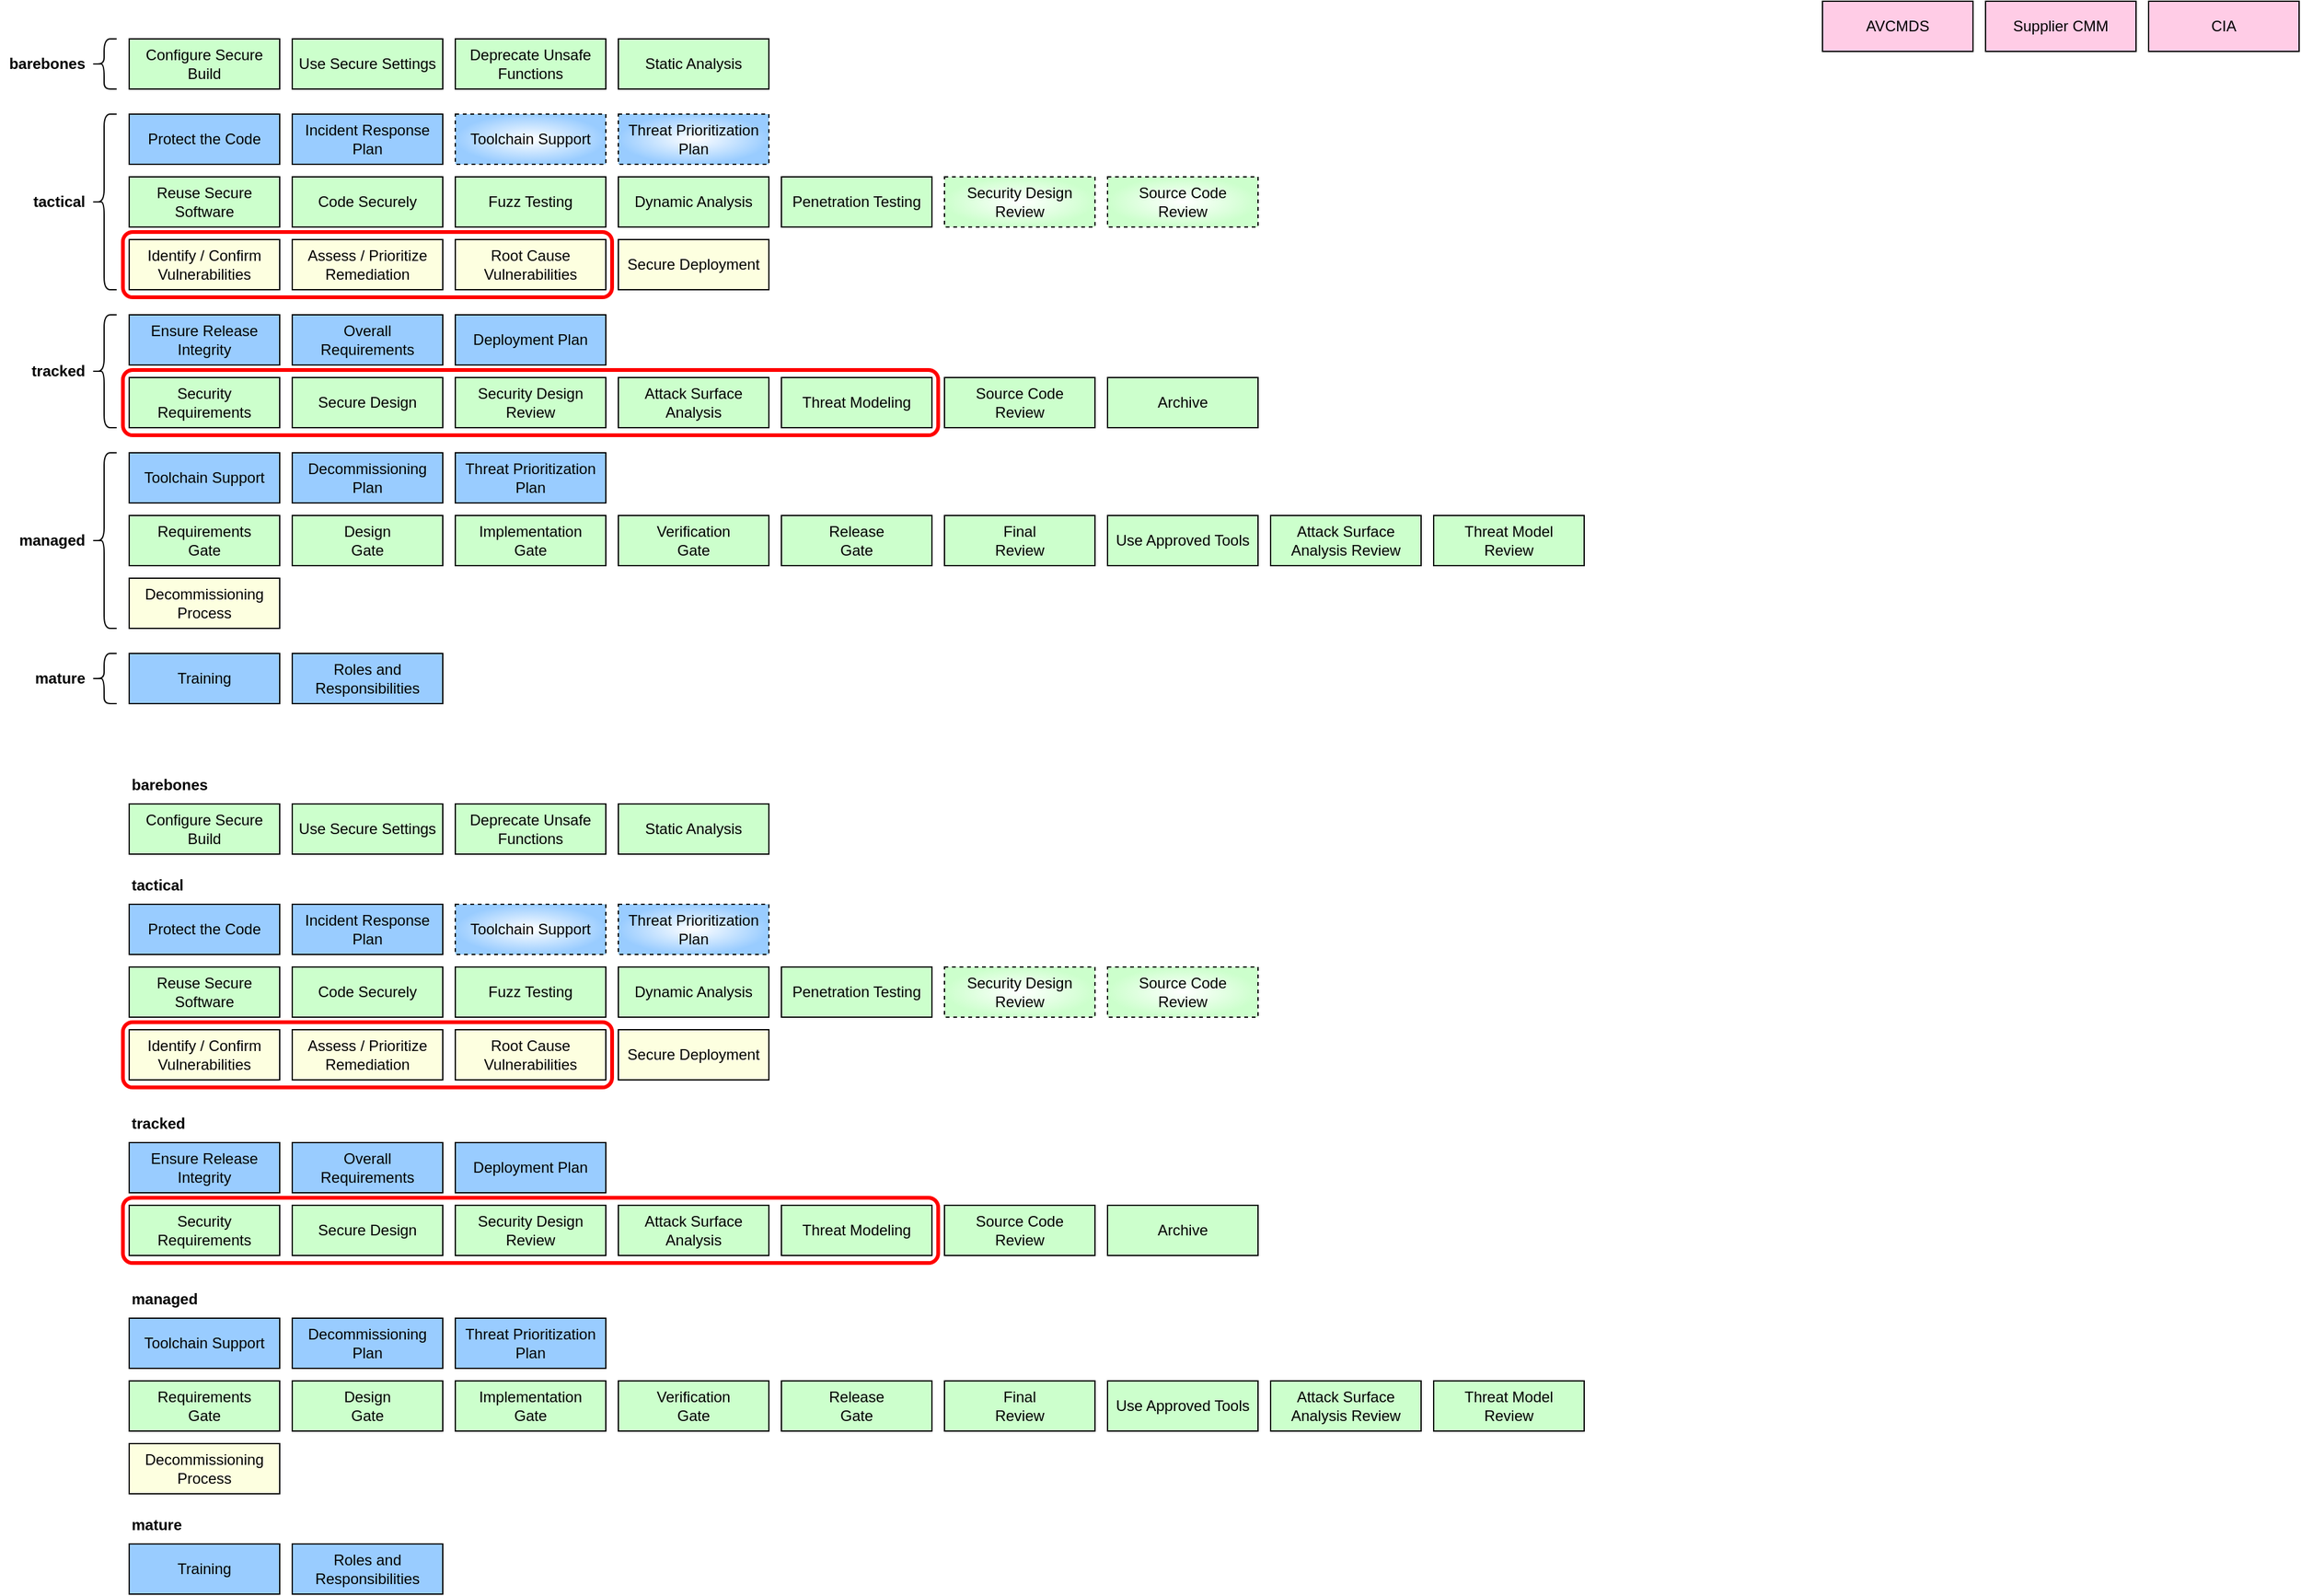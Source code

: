 <mxfile version="21.6.8" type="device" pages="2">
  <diagram id="htTk4eG_E8sKRTyZ_3JZ" name="buckets">
    <mxGraphModel dx="2738" dy="1419" grid="1" gridSize="10" guides="1" tooltips="1" connect="1" arrows="1" fold="1" page="0" pageScale="1" pageWidth="850" pageHeight="1100" math="0" shadow="0">
      <root>
        <mxCell id="0" />
        <mxCell id="1" style="locked=1;" parent="0" />
        <mxCell id="mw_Jj1TRxBOdgNDR-pG_-3" value="Roles and Responsibilities" style="rounded=0;whiteSpace=wrap;html=1;fillColor=#99CCFF;" parent="1" vertex="1">
          <mxGeometry x="100" y="840" width="120" height="40" as="geometry" />
        </mxCell>
        <mxCell id="mw_Jj1TRxBOdgNDR-pG_-4" value="&lt;b&gt;barebones&lt;/b&gt;" style="text;html=1;strokeColor=none;fillColor=none;align=right;verticalAlign=middle;whiteSpace=wrap;rounded=0;" parent="1" vertex="1">
          <mxGeometry x="-133" y="355" width="70" height="30" as="geometry" />
        </mxCell>
        <mxCell id="mw_Jj1TRxBOdgNDR-pG_-5" value="Training" style="rounded=0;whiteSpace=wrap;html=1;fillColor=#99CCFF;" parent="1" vertex="1">
          <mxGeometry x="-30" y="840" width="120" height="40" as="geometry" />
        </mxCell>
        <mxCell id="mw_Jj1TRxBOdgNDR-pG_-6" value="Toolchain Support" style="rounded=0;whiteSpace=wrap;html=1;fillColor=#99CCFF;" parent="1" vertex="1">
          <mxGeometry x="-30" y="680" width="120" height="40" as="geometry" />
        </mxCell>
        <mxCell id="mw_Jj1TRxBOdgNDR-pG_-7" value="Overall&lt;br&gt;Requirements" style="rounded=0;whiteSpace=wrap;html=1;fillColor=#99CCFF;" parent="1" vertex="1">
          <mxGeometry x="100" y="570" width="120" height="40" as="geometry" />
        </mxCell>
        <mxCell id="mw_Jj1TRxBOdgNDR-pG_-8" value="Protect the Code" style="rounded=0;whiteSpace=wrap;html=1;fillColor=#99CCFF;" parent="1" vertex="1">
          <mxGeometry x="-30" y="410" width="120" height="40" as="geometry" />
        </mxCell>
        <mxCell id="mw_Jj1TRxBOdgNDR-pG_-9" value="Ensure Release Integrity" style="rounded=0;whiteSpace=wrap;html=1;fillColor=#99CCFF;" parent="1" vertex="1">
          <mxGeometry x="-30" y="570" width="120" height="40" as="geometry" />
        </mxCell>
        <mxCell id="mw_Jj1TRxBOdgNDR-pG_-10" value="Incident Response Plan" style="rounded=0;whiteSpace=wrap;html=1;fillColor=#99CCFF;" parent="1" vertex="1">
          <mxGeometry x="100" y="410" width="120" height="40" as="geometry" />
        </mxCell>
        <mxCell id="mw_Jj1TRxBOdgNDR-pG_-11" value="Decommissioning Plan" style="rounded=0;whiteSpace=wrap;html=1;fillColor=#99CCFF;" parent="1" vertex="1">
          <mxGeometry x="100" y="680" width="120" height="40" as="geometry" />
        </mxCell>
        <mxCell id="mw_Jj1TRxBOdgNDR-pG_-12" value="Threat Prioritization Plan" style="rounded=0;whiteSpace=wrap;html=1;fillColor=#99CCFF;" parent="1" vertex="1">
          <mxGeometry x="230" y="680" width="120" height="40" as="geometry" />
        </mxCell>
        <mxCell id="mw_Jj1TRxBOdgNDR-pG_-13" value="Deployment Plan" style="rounded=0;whiteSpace=wrap;html=1;fillColor=#99CCFF;" parent="1" vertex="1">
          <mxGeometry x="230" y="570" width="120" height="40" as="geometry" />
        </mxCell>
        <mxCell id="mw_Jj1TRxBOdgNDR-pG_-14" value="Security&lt;br&gt;Requirements" style="rounded=0;whiteSpace=wrap;html=1;fillColor=#CCFFCC;" parent="1" vertex="1">
          <mxGeometry x="-30" y="620" width="120" height="40" as="geometry" />
        </mxCell>
        <mxCell id="mw_Jj1TRxBOdgNDR-pG_-15" value="Secure Design" style="rounded=0;whiteSpace=wrap;html=1;fillColor=#CCFFCC;" parent="1" vertex="1">
          <mxGeometry x="100" y="620" width="120" height="40" as="geometry" />
        </mxCell>
        <mxCell id="mw_Jj1TRxBOdgNDR-pG_-16" value="Security Design Review" style="rounded=0;whiteSpace=wrap;html=1;fillColor=#CCFFCC;" parent="1" vertex="1">
          <mxGeometry x="230" y="620" width="120" height="40" as="geometry" />
        </mxCell>
        <mxCell id="mw_Jj1TRxBOdgNDR-pG_-17" value="Attack Surface Analysis" style="rounded=0;whiteSpace=wrap;html=1;fillColor=#CCFFCC;" parent="1" vertex="1">
          <mxGeometry x="360" y="620" width="120" height="40" as="geometry" />
        </mxCell>
        <mxCell id="mw_Jj1TRxBOdgNDR-pG_-18" value="Threat Modeling" style="rounded=0;whiteSpace=wrap;html=1;fillColor=#CCFFCC;" parent="1" vertex="1">
          <mxGeometry x="490" y="620" width="120" height="40" as="geometry" />
        </mxCell>
        <mxCell id="mw_Jj1TRxBOdgNDR-pG_-19" value="Requirements&lt;br&gt;Gate" style="rounded=0;whiteSpace=wrap;html=1;fillColor=#CCFFCC;" parent="1" vertex="1">
          <mxGeometry x="-30" y="730" width="120" height="40" as="geometry" />
        </mxCell>
        <mxCell id="mw_Jj1TRxBOdgNDR-pG_-20" value="Design&lt;br&gt;Gate" style="rounded=0;whiteSpace=wrap;html=1;fillColor=#CCFFCC;" parent="1" vertex="1">
          <mxGeometry x="100" y="730" width="120" height="40" as="geometry" />
        </mxCell>
        <mxCell id="mw_Jj1TRxBOdgNDR-pG_-21" value="Implementation&lt;br&gt;Gate" style="rounded=0;whiteSpace=wrap;html=1;fillColor=#CCFFCC;" parent="1" vertex="1">
          <mxGeometry x="230" y="730" width="120" height="40" as="geometry" />
        </mxCell>
        <mxCell id="mw_Jj1TRxBOdgNDR-pG_-22" value="Verification&lt;br&gt;Gate" style="rounded=0;whiteSpace=wrap;html=1;fillColor=#CCFFCC;" parent="1" vertex="1">
          <mxGeometry x="360" y="730" width="120" height="40" as="geometry" />
        </mxCell>
        <mxCell id="mw_Jj1TRxBOdgNDR-pG_-23" value="Release&lt;br&gt;Gate" style="rounded=0;whiteSpace=wrap;html=1;fillColor=#CCFFCC;" parent="1" vertex="1">
          <mxGeometry x="490" y="730" width="120" height="40" as="geometry" />
        </mxCell>
        <mxCell id="mw_Jj1TRxBOdgNDR-pG_-24" value="Use Approved Tools" style="rounded=0;whiteSpace=wrap;html=1;fillColor=#CCFFCC;" parent="1" vertex="1">
          <mxGeometry x="750" y="730" width="120" height="40" as="geometry" />
        </mxCell>
        <mxCell id="mw_Jj1TRxBOdgNDR-pG_-25" value="Configure Secure Build" style="rounded=0;whiteSpace=wrap;html=1;fillColor=#CCFFCC;" parent="1" vertex="1">
          <mxGeometry x="-30" y="350" width="120" height="40" as="geometry" />
        </mxCell>
        <mxCell id="mw_Jj1TRxBOdgNDR-pG_-26" value="Use Secure Settings" style="rounded=0;whiteSpace=wrap;html=1;fillColor=#CCFFCC;" parent="1" vertex="1">
          <mxGeometry x="100" y="350" width="120" height="40" as="geometry" />
        </mxCell>
        <mxCell id="mw_Jj1TRxBOdgNDR-pG_-27" value="Code Securely" style="rounded=0;whiteSpace=wrap;html=1;fillColor=#CCFFCC;" parent="1" vertex="1">
          <mxGeometry x="100" y="460" width="120" height="40" as="geometry" />
        </mxCell>
        <mxCell id="mw_Jj1TRxBOdgNDR-pG_-28" value="Deprecate Unsafe Functions" style="rounded=0;whiteSpace=wrap;html=1;fillColor=#CCFFCC;" parent="1" vertex="1">
          <mxGeometry x="230" y="350" width="120" height="40" as="geometry" />
        </mxCell>
        <mxCell id="mw_Jj1TRxBOdgNDR-pG_-29" value="Static Analysis" style="rounded=0;whiteSpace=wrap;html=1;fillColor=#CCFFCC;" parent="1" vertex="1">
          <mxGeometry x="360" y="350" width="120" height="40" as="geometry" />
        </mxCell>
        <mxCell id="mw_Jj1TRxBOdgNDR-pG_-30" value="Dynamic Analysis" style="rounded=0;whiteSpace=wrap;html=1;fillColor=#CCFFCC;" parent="1" vertex="1">
          <mxGeometry x="360" y="460" width="120" height="40" as="geometry" />
        </mxCell>
        <mxCell id="mw_Jj1TRxBOdgNDR-pG_-31" value="Fuzz Testing" style="rounded=0;whiteSpace=wrap;html=1;fillColor=#CCFFCC;" parent="1" vertex="1">
          <mxGeometry x="230" y="460" width="120" height="40" as="geometry" />
        </mxCell>
        <mxCell id="mw_Jj1TRxBOdgNDR-pG_-32" value="Source Code&lt;br&gt;Review" style="rounded=0;whiteSpace=wrap;html=1;fillColor=#CCFFCC;" parent="1" vertex="1">
          <mxGeometry x="620" y="620" width="120" height="40" as="geometry" />
        </mxCell>
        <mxCell id="mw_Jj1TRxBOdgNDR-pG_-33" value="Penetration Testing" style="rounded=0;whiteSpace=wrap;html=1;fillColor=#CCFFCC;" parent="1" vertex="1">
          <mxGeometry x="490" y="460" width="120" height="40" as="geometry" />
        </mxCell>
        <mxCell id="mw_Jj1TRxBOdgNDR-pG_-34" value="Attack Surface Analysis Review" style="rounded=0;whiteSpace=wrap;html=1;fillColor=#CCFFCC;" parent="1" vertex="1">
          <mxGeometry x="880" y="730" width="120" height="40" as="geometry" />
        </mxCell>
        <mxCell id="mw_Jj1TRxBOdgNDR-pG_-35" value="Threat Model&lt;br&gt;Review" style="rounded=0;whiteSpace=wrap;html=1;fillColor=#CCFFCC;" parent="1" vertex="1">
          <mxGeometry x="1010" y="730" width="120" height="40" as="geometry" />
        </mxCell>
        <mxCell id="mw_Jj1TRxBOdgNDR-pG_-36" value="Final&lt;br&gt;Review" style="rounded=0;whiteSpace=wrap;html=1;fillColor=#CCFFCC;" parent="1" vertex="1">
          <mxGeometry x="620" y="730" width="120" height="40" as="geometry" />
        </mxCell>
        <mxCell id="mw_Jj1TRxBOdgNDR-pG_-37" value="Archive" style="rounded=0;whiteSpace=wrap;html=1;fillColor=#CCFFCC;" parent="1" vertex="1">
          <mxGeometry x="750" y="620" width="120" height="40" as="geometry" />
        </mxCell>
        <mxCell id="mw_Jj1TRxBOdgNDR-pG_-38" value="Identify / Confirm Vulnerabilities" style="rounded=0;whiteSpace=wrap;html=1;fillColor=#FDFFE0;" parent="1" vertex="1">
          <mxGeometry x="-30" y="510" width="120" height="40" as="geometry" />
        </mxCell>
        <mxCell id="mw_Jj1TRxBOdgNDR-pG_-39" value="Assess / Prioritize Remediation" style="rounded=0;whiteSpace=wrap;html=1;fillColor=#FDFFE0;" parent="1" vertex="1">
          <mxGeometry x="100" y="510" width="120" height="40" as="geometry" />
        </mxCell>
        <mxCell id="mw_Jj1TRxBOdgNDR-pG_-40" value="Root Cause Vulnerabilities" style="rounded=0;whiteSpace=wrap;html=1;fillColor=#FDFFE0;" parent="1" vertex="1">
          <mxGeometry x="230" y="510" width="120" height="40" as="geometry" />
        </mxCell>
        <mxCell id="mw_Jj1TRxBOdgNDR-pG_-41" value="Decommissioning Process" style="rounded=0;whiteSpace=wrap;html=1;fillColor=#FDFFE0;" parent="1" vertex="1">
          <mxGeometry x="-30" y="780" width="120" height="40" as="geometry" />
        </mxCell>
        <mxCell id="mw_Jj1TRxBOdgNDR-pG_-43" value="&lt;b&gt;tactical&lt;/b&gt;" style="text;html=1;strokeColor=none;fillColor=none;align=right;verticalAlign=middle;whiteSpace=wrap;rounded=0;" parent="1" vertex="1">
          <mxGeometry x="-133" y="465" width="70" height="30" as="geometry" />
        </mxCell>
        <mxCell id="mw_Jj1TRxBOdgNDR-pG_-44" value="&lt;b&gt;tracked&lt;/b&gt;" style="text;html=1;strokeColor=none;fillColor=none;align=right;verticalAlign=middle;whiteSpace=wrap;rounded=0;" parent="1" vertex="1">
          <mxGeometry x="-133" y="600" width="70" height="30" as="geometry" />
        </mxCell>
        <mxCell id="mw_Jj1TRxBOdgNDR-pG_-45" value="&lt;b&gt;managed&lt;/b&gt;" style="text;html=1;strokeColor=none;fillColor=none;align=right;verticalAlign=middle;whiteSpace=wrap;rounded=0;" parent="1" vertex="1">
          <mxGeometry x="-133" y="735" width="70" height="30" as="geometry" />
        </mxCell>
        <mxCell id="mw_Jj1TRxBOdgNDR-pG_-46" value="&lt;b&gt;mature&lt;/b&gt;" style="text;html=1;strokeColor=none;fillColor=none;align=right;verticalAlign=middle;whiteSpace=wrap;rounded=0;" parent="1" vertex="1">
          <mxGeometry x="-133" y="845" width="70" height="30" as="geometry" />
        </mxCell>
        <mxCell id="mw_Jj1TRxBOdgNDR-pG_-47" value="Reuse Secure Software" style="rounded=0;whiteSpace=wrap;html=1;fillColor=#CCFFCC;" parent="1" vertex="1">
          <mxGeometry x="-30" y="460" width="120" height="40" as="geometry" />
        </mxCell>
        <mxCell id="mw_Jj1TRxBOdgNDR-pG_-48" value="Secure Deployment" style="rounded=0;whiteSpace=wrap;html=1;fillColor=#FDFFE0;" parent="1" vertex="1">
          <mxGeometry x="360" y="510" width="120" height="40" as="geometry" />
        </mxCell>
        <mxCell id="mw_Jj1TRxBOdgNDR-pG_-49" value="AVCMDS" style="rounded=0;whiteSpace=wrap;html=1;fillColor=#FFCCE6;" parent="1" vertex="1">
          <mxGeometry x="1320" y="320" width="120" height="40" as="geometry" />
        </mxCell>
        <mxCell id="mw_Jj1TRxBOdgNDR-pG_-50" value="CIA" style="rounded=0;whiteSpace=wrap;html=1;fillColor=#FFCCE6;" parent="1" vertex="1">
          <mxGeometry x="1580" y="320" width="120" height="40" as="geometry" />
        </mxCell>
        <mxCell id="mw_Jj1TRxBOdgNDR-pG_-51" value="Supplier CMM" style="rounded=0;whiteSpace=wrap;html=1;fillColor=#FFCCE6;" parent="1" vertex="1">
          <mxGeometry x="1450" y="320" width="120" height="40" as="geometry" />
        </mxCell>
        <mxCell id="mw_Jj1TRxBOdgNDR-pG_-52" value="" style="shape=curlyBracket;whiteSpace=wrap;html=1;rounded=1;fillColor=#FFCCE6;" parent="1" vertex="1">
          <mxGeometry x="-60" y="410" width="20" height="140" as="geometry" />
        </mxCell>
        <mxCell id="mw_Jj1TRxBOdgNDR-pG_-53" value="" style="shape=curlyBracket;whiteSpace=wrap;html=1;rounded=1;fillColor=#FFCCE6;" parent="1" vertex="1">
          <mxGeometry x="-60" y="570" width="20" height="90" as="geometry" />
        </mxCell>
        <mxCell id="mw_Jj1TRxBOdgNDR-pG_-54" value="" style="shape=curlyBracket;whiteSpace=wrap;html=1;rounded=1;fillColor=#FFCCE6;" parent="1" vertex="1">
          <mxGeometry x="-60" y="680" width="20" height="140" as="geometry" />
        </mxCell>
        <mxCell id="mw_Jj1TRxBOdgNDR-pG_-55" value="" style="shape=curlyBracket;whiteSpace=wrap;html=1;rounded=1;fillColor=#FFCCE6;" parent="1" vertex="1">
          <mxGeometry x="-60" y="840" width="20" height="40" as="geometry" />
        </mxCell>
        <mxCell id="mw_Jj1TRxBOdgNDR-pG_-56" value="" style="shape=curlyBracket;whiteSpace=wrap;html=1;rounded=1;fillColor=#FFCCE6;" parent="1" vertex="1">
          <mxGeometry x="-60" y="350" width="20" height="40" as="geometry" />
        </mxCell>
        <mxCell id="mw_Jj1TRxBOdgNDR-pG_-57" value="Security Design Review" style="rounded=0;whiteSpace=wrap;html=1;fillColor=#FFFFFF;labelBorderColor=none;dashed=1;gradientColor=#CCFFCC;gradientDirection=radial;" parent="1" vertex="1">
          <mxGeometry x="620" y="460" width="120" height="40" as="geometry" />
        </mxCell>
        <mxCell id="mw_Jj1TRxBOdgNDR-pG_-58" value="Source Code&lt;br&gt;Review" style="rounded=0;whiteSpace=wrap;html=1;fillColor=#FFFFFF;labelBorderColor=none;dashed=1;gradientColor=#CCFFCC;gradientDirection=radial;" parent="1" vertex="1">
          <mxGeometry x="750" y="460" width="120" height="40" as="geometry" />
        </mxCell>
        <mxCell id="mw_Jj1TRxBOdgNDR-pG_-59" value="Threat Prioritization Plan" style="rounded=0;whiteSpace=wrap;html=1;fillColor=#FFFFFF;dashed=1;gradientColor=#99CCFF;gradientDirection=radial;" parent="1" vertex="1">
          <mxGeometry x="360" y="410" width="120" height="40" as="geometry" />
        </mxCell>
        <mxCell id="mw_Jj1TRxBOdgNDR-pG_-60" value="Toolchain Support" style="rounded=0;whiteSpace=wrap;html=1;fillColor=#FFFFFF;dashed=1;gradientColor=#99CCFF;gradientDirection=radial;" parent="1" vertex="1">
          <mxGeometry x="230" y="410" width="120" height="40" as="geometry" />
        </mxCell>
        <mxCell id="mw_Jj1TRxBOdgNDR-pG_-64" value="Roles and Responsibilities" style="rounded=0;whiteSpace=wrap;html=1;fillColor=#99CCFF;" parent="1" vertex="1">
          <mxGeometry x="100" y="1550" width="120" height="40" as="geometry" />
        </mxCell>
        <mxCell id="mw_Jj1TRxBOdgNDR-pG_-65" value="&lt;b&gt;barebones&lt;/b&gt;" style="text;html=1;strokeColor=none;fillColor=none;align=left;verticalAlign=middle;whiteSpace=wrap;rounded=0;" parent="1" vertex="1">
          <mxGeometry x="-30" y="930" width="70" height="30" as="geometry" />
        </mxCell>
        <mxCell id="mw_Jj1TRxBOdgNDR-pG_-66" value="Training" style="rounded=0;whiteSpace=wrap;html=1;fillColor=#99CCFF;" parent="1" vertex="1">
          <mxGeometry x="-30" y="1550" width="120" height="40" as="geometry" />
        </mxCell>
        <mxCell id="mw_Jj1TRxBOdgNDR-pG_-67" value="Toolchain Support" style="rounded=0;whiteSpace=wrap;html=1;fillColor=#99CCFF;" parent="1" vertex="1">
          <mxGeometry x="-30" y="1370" width="120" height="40" as="geometry" />
        </mxCell>
        <mxCell id="mw_Jj1TRxBOdgNDR-pG_-68" value="Overall&lt;br&gt;Requirements" style="rounded=0;whiteSpace=wrap;html=1;fillColor=#99CCFF;" parent="1" vertex="1">
          <mxGeometry x="100" y="1230" width="120" height="40" as="geometry" />
        </mxCell>
        <mxCell id="mw_Jj1TRxBOdgNDR-pG_-69" value="Protect the Code" style="rounded=0;whiteSpace=wrap;html=1;fillColor=#99CCFF;" parent="1" vertex="1">
          <mxGeometry x="-30" y="1040" width="120" height="40" as="geometry" />
        </mxCell>
        <mxCell id="mw_Jj1TRxBOdgNDR-pG_-70" value="Ensure Release Integrity" style="rounded=0;whiteSpace=wrap;html=1;fillColor=#99CCFF;" parent="1" vertex="1">
          <mxGeometry x="-30" y="1230" width="120" height="40" as="geometry" />
        </mxCell>
        <mxCell id="mw_Jj1TRxBOdgNDR-pG_-71" value="Incident Response Plan" style="rounded=0;whiteSpace=wrap;html=1;fillColor=#99CCFF;" parent="1" vertex="1">
          <mxGeometry x="100" y="1040" width="120" height="40" as="geometry" />
        </mxCell>
        <mxCell id="mw_Jj1TRxBOdgNDR-pG_-72" value="Decommissioning Plan" style="rounded=0;whiteSpace=wrap;html=1;fillColor=#99CCFF;" parent="1" vertex="1">
          <mxGeometry x="100" y="1370" width="120" height="40" as="geometry" />
        </mxCell>
        <mxCell id="mw_Jj1TRxBOdgNDR-pG_-73" value="Threat Prioritization Plan" style="rounded=0;whiteSpace=wrap;html=1;fillColor=#99CCFF;" parent="1" vertex="1">
          <mxGeometry x="230" y="1370" width="120" height="40" as="geometry" />
        </mxCell>
        <mxCell id="mw_Jj1TRxBOdgNDR-pG_-74" value="Deployment Plan" style="rounded=0;whiteSpace=wrap;html=1;fillColor=#99CCFF;" parent="1" vertex="1">
          <mxGeometry x="230" y="1230" width="120" height="40" as="geometry" />
        </mxCell>
        <mxCell id="mw_Jj1TRxBOdgNDR-pG_-75" value="Security&lt;br&gt;Requirements" style="rounded=0;whiteSpace=wrap;html=1;fillColor=#CCFFCC;" parent="1" vertex="1">
          <mxGeometry x="-30" y="1280" width="120" height="40" as="geometry" />
        </mxCell>
        <mxCell id="mw_Jj1TRxBOdgNDR-pG_-76" value="Secure Design" style="rounded=0;whiteSpace=wrap;html=1;fillColor=#CCFFCC;" parent="1" vertex="1">
          <mxGeometry x="100" y="1280" width="120" height="40" as="geometry" />
        </mxCell>
        <mxCell id="mw_Jj1TRxBOdgNDR-pG_-77" value="Security Design Review" style="rounded=0;whiteSpace=wrap;html=1;fillColor=#CCFFCC;" parent="1" vertex="1">
          <mxGeometry x="230" y="1280" width="120" height="40" as="geometry" />
        </mxCell>
        <mxCell id="mw_Jj1TRxBOdgNDR-pG_-78" value="Attack Surface Analysis" style="rounded=0;whiteSpace=wrap;html=1;fillColor=#CCFFCC;" parent="1" vertex="1">
          <mxGeometry x="360" y="1280" width="120" height="40" as="geometry" />
        </mxCell>
        <mxCell id="mw_Jj1TRxBOdgNDR-pG_-79" value="Threat Modeling" style="rounded=0;whiteSpace=wrap;html=1;fillColor=#CCFFCC;" parent="1" vertex="1">
          <mxGeometry x="490" y="1280" width="120" height="40" as="geometry" />
        </mxCell>
        <mxCell id="mw_Jj1TRxBOdgNDR-pG_-80" value="Requirements&lt;br&gt;Gate" style="rounded=0;whiteSpace=wrap;html=1;fillColor=#CCFFCC;" parent="1" vertex="1">
          <mxGeometry x="-30" y="1420" width="120" height="40" as="geometry" />
        </mxCell>
        <mxCell id="mw_Jj1TRxBOdgNDR-pG_-81" value="Design&lt;br&gt;Gate" style="rounded=0;whiteSpace=wrap;html=1;fillColor=#CCFFCC;" parent="1" vertex="1">
          <mxGeometry x="100" y="1420" width="120" height="40" as="geometry" />
        </mxCell>
        <mxCell id="mw_Jj1TRxBOdgNDR-pG_-82" value="Implementation&lt;br&gt;Gate" style="rounded=0;whiteSpace=wrap;html=1;fillColor=#CCFFCC;" parent="1" vertex="1">
          <mxGeometry x="230" y="1420" width="120" height="40" as="geometry" />
        </mxCell>
        <mxCell id="mw_Jj1TRxBOdgNDR-pG_-83" value="Verification&lt;br&gt;Gate" style="rounded=0;whiteSpace=wrap;html=1;fillColor=#CCFFCC;" parent="1" vertex="1">
          <mxGeometry x="360" y="1420" width="120" height="40" as="geometry" />
        </mxCell>
        <mxCell id="mw_Jj1TRxBOdgNDR-pG_-84" value="Release&lt;br&gt;Gate" style="rounded=0;whiteSpace=wrap;html=1;fillColor=#CCFFCC;" parent="1" vertex="1">
          <mxGeometry x="490" y="1420" width="120" height="40" as="geometry" />
        </mxCell>
        <mxCell id="mw_Jj1TRxBOdgNDR-pG_-85" value="Use Approved Tools" style="rounded=0;whiteSpace=wrap;html=1;fillColor=#CCFFCC;" parent="1" vertex="1">
          <mxGeometry x="750" y="1420" width="120" height="40" as="geometry" />
        </mxCell>
        <mxCell id="mw_Jj1TRxBOdgNDR-pG_-86" value="Configure Secure Build" style="rounded=0;whiteSpace=wrap;html=1;fillColor=#CCFFCC;" parent="1" vertex="1">
          <mxGeometry x="-30" y="960" width="120" height="40" as="geometry" />
        </mxCell>
        <mxCell id="mw_Jj1TRxBOdgNDR-pG_-87" value="Use Secure Settings" style="rounded=0;whiteSpace=wrap;html=1;fillColor=#CCFFCC;" parent="1" vertex="1">
          <mxGeometry x="100" y="960" width="120" height="40" as="geometry" />
        </mxCell>
        <mxCell id="mw_Jj1TRxBOdgNDR-pG_-88" value="Code Securely" style="rounded=0;whiteSpace=wrap;html=1;fillColor=#CCFFCC;" parent="1" vertex="1">
          <mxGeometry x="100" y="1090" width="120" height="40" as="geometry" />
        </mxCell>
        <mxCell id="mw_Jj1TRxBOdgNDR-pG_-89" value="Deprecate Unsafe Functions" style="rounded=0;whiteSpace=wrap;html=1;fillColor=#CCFFCC;" parent="1" vertex="1">
          <mxGeometry x="230" y="960" width="120" height="40" as="geometry" />
        </mxCell>
        <mxCell id="mw_Jj1TRxBOdgNDR-pG_-90" value="Static Analysis" style="rounded=0;whiteSpace=wrap;html=1;fillColor=#CCFFCC;" parent="1" vertex="1">
          <mxGeometry x="360" y="960" width="120" height="40" as="geometry" />
        </mxCell>
        <mxCell id="mw_Jj1TRxBOdgNDR-pG_-91" value="Dynamic Analysis" style="rounded=0;whiteSpace=wrap;html=1;fillColor=#CCFFCC;" parent="1" vertex="1">
          <mxGeometry x="360" y="1090" width="120" height="40" as="geometry" />
        </mxCell>
        <mxCell id="mw_Jj1TRxBOdgNDR-pG_-92" value="Fuzz Testing" style="rounded=0;whiteSpace=wrap;html=1;fillColor=#CCFFCC;" parent="1" vertex="1">
          <mxGeometry x="230" y="1090" width="120" height="40" as="geometry" />
        </mxCell>
        <mxCell id="mw_Jj1TRxBOdgNDR-pG_-93" value="Source Code&lt;br&gt;Review" style="rounded=0;whiteSpace=wrap;html=1;fillColor=#CCFFCC;" parent="1" vertex="1">
          <mxGeometry x="620" y="1280" width="120" height="40" as="geometry" />
        </mxCell>
        <mxCell id="mw_Jj1TRxBOdgNDR-pG_-94" value="Penetration Testing" style="rounded=0;whiteSpace=wrap;html=1;fillColor=#CCFFCC;" parent="1" vertex="1">
          <mxGeometry x="490" y="1090" width="120" height="40" as="geometry" />
        </mxCell>
        <mxCell id="mw_Jj1TRxBOdgNDR-pG_-95" value="Attack Surface Analysis Review" style="rounded=0;whiteSpace=wrap;html=1;fillColor=#CCFFCC;" parent="1" vertex="1">
          <mxGeometry x="880" y="1420" width="120" height="40" as="geometry" />
        </mxCell>
        <mxCell id="mw_Jj1TRxBOdgNDR-pG_-96" value="Threat Model&lt;br&gt;Review" style="rounded=0;whiteSpace=wrap;html=1;fillColor=#CCFFCC;" parent="1" vertex="1">
          <mxGeometry x="1010" y="1420" width="120" height="40" as="geometry" />
        </mxCell>
        <mxCell id="mw_Jj1TRxBOdgNDR-pG_-97" value="Final&lt;br&gt;Review" style="rounded=0;whiteSpace=wrap;html=1;fillColor=#CCFFCC;" parent="1" vertex="1">
          <mxGeometry x="620" y="1420" width="120" height="40" as="geometry" />
        </mxCell>
        <mxCell id="mw_Jj1TRxBOdgNDR-pG_-98" value="Archive" style="rounded=0;whiteSpace=wrap;html=1;fillColor=#CCFFCC;" parent="1" vertex="1">
          <mxGeometry x="750" y="1280" width="120" height="40" as="geometry" />
        </mxCell>
        <mxCell id="mw_Jj1TRxBOdgNDR-pG_-99" value="Identify / Confirm Vulnerabilities" style="rounded=0;whiteSpace=wrap;html=1;fillColor=#FDFFE0;" parent="1" vertex="1">
          <mxGeometry x="-30" y="1140" width="120" height="40" as="geometry" />
        </mxCell>
        <mxCell id="mw_Jj1TRxBOdgNDR-pG_-100" value="Assess / Prioritize Remediation" style="rounded=0;whiteSpace=wrap;html=1;fillColor=#FDFFE0;" parent="1" vertex="1">
          <mxGeometry x="100" y="1140" width="120" height="40" as="geometry" />
        </mxCell>
        <mxCell id="mw_Jj1TRxBOdgNDR-pG_-101" value="Root Cause Vulnerabilities" style="rounded=0;whiteSpace=wrap;html=1;fillColor=#FDFFE0;" parent="1" vertex="1">
          <mxGeometry x="230" y="1140" width="120" height="40" as="geometry" />
        </mxCell>
        <mxCell id="mw_Jj1TRxBOdgNDR-pG_-102" value="Decommissioning Process" style="rounded=0;whiteSpace=wrap;html=1;fillColor=#FDFFE0;" parent="1" vertex="1">
          <mxGeometry x="-30" y="1470" width="120" height="40" as="geometry" />
        </mxCell>
        <mxCell id="mw_Jj1TRxBOdgNDR-pG_-103" value="&lt;b&gt;tactical&lt;/b&gt;" style="text;html=1;strokeColor=none;fillColor=none;align=left;verticalAlign=middle;whiteSpace=wrap;rounded=0;" parent="1" vertex="1">
          <mxGeometry x="-30" y="1010" width="70" height="30" as="geometry" />
        </mxCell>
        <mxCell id="mw_Jj1TRxBOdgNDR-pG_-104" value="&lt;b&gt;tracked&lt;/b&gt;" style="text;html=1;strokeColor=none;fillColor=none;align=left;verticalAlign=middle;whiteSpace=wrap;rounded=0;" parent="1" vertex="1">
          <mxGeometry x="-30" y="1200" width="70" height="30" as="geometry" />
        </mxCell>
        <mxCell id="mw_Jj1TRxBOdgNDR-pG_-105" value="&lt;b&gt;managed&lt;/b&gt;" style="text;html=1;strokeColor=none;fillColor=none;align=left;verticalAlign=middle;whiteSpace=wrap;rounded=0;" parent="1" vertex="1">
          <mxGeometry x="-30" y="1340" width="70" height="30" as="geometry" />
        </mxCell>
        <mxCell id="mw_Jj1TRxBOdgNDR-pG_-106" value="&lt;b&gt;mature&lt;/b&gt;" style="text;html=1;strokeColor=none;fillColor=none;align=left;verticalAlign=middle;whiteSpace=wrap;rounded=0;" parent="1" vertex="1">
          <mxGeometry x="-30" y="1520" width="70" height="30" as="geometry" />
        </mxCell>
        <mxCell id="mw_Jj1TRxBOdgNDR-pG_-107" value="Reuse Secure Software" style="rounded=0;whiteSpace=wrap;html=1;fillColor=#CCFFCC;" parent="1" vertex="1">
          <mxGeometry x="-30" y="1090" width="120" height="40" as="geometry" />
        </mxCell>
        <mxCell id="mw_Jj1TRxBOdgNDR-pG_-108" value="Secure Deployment" style="rounded=0;whiteSpace=wrap;html=1;fillColor=#FDFFE0;" parent="1" vertex="1">
          <mxGeometry x="360" y="1140" width="120" height="40" as="geometry" />
        </mxCell>
        <mxCell id="mw_Jj1TRxBOdgNDR-pG_-114" value="Security Design Review" style="rounded=0;whiteSpace=wrap;html=1;fillColor=#FFFFFF;labelBorderColor=none;dashed=1;gradientColor=#CCFFCC;gradientDirection=radial;" parent="1" vertex="1">
          <mxGeometry x="620" y="1090" width="120" height="40" as="geometry" />
        </mxCell>
        <mxCell id="mw_Jj1TRxBOdgNDR-pG_-115" value="Source Code&lt;br&gt;Review" style="rounded=0;whiteSpace=wrap;html=1;fillColor=#FFFFFF;labelBorderColor=none;dashed=1;gradientColor=#CCFFCC;gradientDirection=radial;" parent="1" vertex="1">
          <mxGeometry x="750" y="1090" width="120" height="40" as="geometry" />
        </mxCell>
        <mxCell id="mw_Jj1TRxBOdgNDR-pG_-116" value="Threat Prioritization Plan" style="rounded=0;whiteSpace=wrap;html=1;fillColor=#FFFFFF;dashed=1;gradientColor=#99CCFF;gradientDirection=radial;" parent="1" vertex="1">
          <mxGeometry x="360" y="1040" width="120" height="40" as="geometry" />
        </mxCell>
        <mxCell id="mw_Jj1TRxBOdgNDR-pG_-117" value="Toolchain Support" style="rounded=0;whiteSpace=wrap;html=1;fillColor=#FFFFFF;dashed=1;gradientColor=#99CCFF;gradientDirection=radial;" parent="1" vertex="1">
          <mxGeometry x="230" y="1040" width="120" height="40" as="geometry" />
        </mxCell>
        <mxCell id="omMHDoHDRywpzFsrSh7K-1" value="safety highlight" style="locked=1;" parent="0" />
        <mxCell id="omMHDoHDRywpzFsrSh7K-2" value="" style="rounded=1;whiteSpace=wrap;html=1;labelBorderColor=none;fillColor=none;gradientColor=#99CCFF;gradientDirection=radial;strokeColor=#FF0000;strokeWidth=3;" parent="omMHDoHDRywpzFsrSh7K-1" vertex="1">
          <mxGeometry x="-35" y="613.96" width="650" height="52.08" as="geometry" />
        </mxCell>
        <mxCell id="omMHDoHDRywpzFsrSh7K-3" value="" style="rounded=1;whiteSpace=wrap;html=1;labelBorderColor=none;fillColor=none;gradientColor=#99CCFF;gradientDirection=radial;strokeColor=#FF0000;strokeWidth=3;" parent="omMHDoHDRywpzFsrSh7K-1" vertex="1">
          <mxGeometry x="-35" y="503.96" width="390" height="52.08" as="geometry" />
        </mxCell>
        <mxCell id="omMHDoHDRywpzFsrSh7K-4" value="" style="rounded=1;whiteSpace=wrap;html=1;labelBorderColor=none;fillColor=none;gradientColor=#99CCFF;gradientDirection=radial;strokeColor=#FF0000;strokeWidth=3;" parent="omMHDoHDRywpzFsrSh7K-1" vertex="1">
          <mxGeometry x="-35" y="1273.96" width="650" height="52.08" as="geometry" />
        </mxCell>
        <mxCell id="omMHDoHDRywpzFsrSh7K-5" value="" style="rounded=1;whiteSpace=wrap;html=1;labelBorderColor=none;fillColor=none;gradientColor=#99CCFF;gradientDirection=radial;strokeColor=#FF0000;strokeWidth=3;" parent="omMHDoHDRywpzFsrSh7K-1" vertex="1">
          <mxGeometry x="-35" y="1133.96" width="390" height="52.08" as="geometry" />
        </mxCell>
      </root>
    </mxGraphModel>
  </diagram>
  <diagram name="spectrum" id="aH3N7Sp5j6T8lEaMiXVL">
    <mxGraphModel dx="2738" dy="1419" grid="1" gridSize="5" guides="1" tooltips="1" connect="1" arrows="1" fold="1" page="0" pageScale="1" pageWidth="850" pageHeight="1100" math="0" shadow="0">
      <root>
        <mxCell id="98uQ99whcBbVKg6mqtDZ-0" />
        <mxCell id="spN0C8nqVuxaEwO2YDk5-0" value="mature" style="locked=1;" parent="98uQ99whcBbVKg6mqtDZ-0" />
        <mxCell id="98uQ99whcBbVKg6mqtDZ-2" value="" style="verticalLabelPosition=bottom;verticalAlign=top;html=1;shape=mxgraph.basic.cone;fontSize=18;fontColor=#0000CC;rotation=-90;" parent="spN0C8nqVuxaEwO2YDk5-0" vertex="1">
          <mxGeometry x="260" y="-40" width="280" height="720" as="geometry" />
        </mxCell>
        <mxCell id="98uQ99whcBbVKg6mqtDZ-12" value="&lt;b style=&quot;font-size: 20px;&quot;&gt;mature&lt;/b&gt;" style="text;html=1;strokeColor=none;fillColor=none;align=left;verticalAlign=middle;whiteSpace=wrap;rounded=0;rotation=-45;fontSize=20;" parent="spN0C8nqVuxaEwO2YDk5-0" vertex="1">
          <mxGeometry x="680" y="130.0" width="80" height="30" as="geometry" />
        </mxCell>
        <mxCell id="lyRtM0uHUBKa7k-tPAe7-1" value="" style="endArrow=none;html=1;rounded=0;strokeColor=#CCCCCC;strokeWidth=1;fontSize=18;fontColor=#0000CC;exitX=0.001;exitY=0.905;exitDx=0;exitDy=0;exitPerimeter=0;entryX=0.999;entryY=0.908;entryDx=0;entryDy=0;entryPerimeter=0;" parent="spN0C8nqVuxaEwO2YDk5-0" source="98uQ99whcBbVKg6mqtDZ-2" target="98uQ99whcBbVKg6mqtDZ-2" edge="1">
          <mxGeometry width="50" height="50" relative="1" as="geometry">
            <mxPoint x="697" y="467" as="sourcePoint" />
            <mxPoint x="701" y="184" as="targetPoint" />
          </mxGeometry>
        </mxCell>
        <mxCell id="hb51Rx_QRMvo-4RCLonf-3" value="managed" style="locked=1;" parent="98uQ99whcBbVKg6mqtDZ-0" />
        <mxCell id="hb51Rx_QRMvo-4RCLonf-11" value="" style="verticalLabelPosition=bottom;verticalAlign=top;html=1;shape=mxgraph.basic.cone;fontSize=18;fontColor=#0000CC;rotation=-90;fillColor=default;strokeColor=default;" parent="hb51Rx_QRMvo-4RCLonf-3" vertex="1">
          <mxGeometry x="214.69" y="33.72" width="222.99" height="571.94" as="geometry" />
        </mxCell>
        <mxCell id="98uQ99whcBbVKg6mqtDZ-11" value="&lt;b style=&quot;font-size: 20px;&quot;&gt;managed&lt;/b&gt;" style="text;html=1;strokeColor=none;fillColor=none;align=left;verticalAlign=middle;whiteSpace=wrap;rounded=0;rotation=-45;fontSize=20;" parent="hb51Rx_QRMvo-4RCLonf-3" vertex="1">
          <mxGeometry x="540" y="150" width="100" height="30" as="geometry" />
        </mxCell>
        <mxCell id="1-Z0fQfc-eHv1ljnoOMe-0" value="" style="endArrow=none;html=1;rounded=0;strokeColor=#CCCCCC;strokeWidth=1;fontSize=18;fontColor=#0000CC;exitX=0;exitY=0.908;exitDx=0;exitDy=0;exitPerimeter=0;entryX=0.999;entryY=0.909;entryDx=0;entryDy=0;entryPerimeter=0;" parent="hb51Rx_QRMvo-4RCLonf-3" source="hb51Rx_QRMvo-4RCLonf-11" target="hb51Rx_QRMvo-4RCLonf-11" edge="1">
          <mxGeometry width="50" height="50" relative="1" as="geometry">
            <mxPoint x="552" y="429" as="sourcePoint" />
            <mxPoint x="552" y="210" as="targetPoint" />
          </mxGeometry>
        </mxCell>
        <mxCell id="hb51Rx_QRMvo-4RCLonf-2" value="tracked" style="locked=1;" parent="98uQ99whcBbVKg6mqtDZ-0" />
        <mxCell id="hb51Rx_QRMvo-4RCLonf-9" value="" style="verticalLabelPosition=bottom;verticalAlign=top;html=1;shape=mxgraph.basic.cone;fontSize=18;fontColor=#0000CC;rotation=-90;fillColor=none;strokeColor=default;" parent="hb51Rx_QRMvo-4RCLonf-2" vertex="1">
          <mxGeometry x="157.7" y="122.91" width="154.32" height="393.88" as="geometry" />
        </mxCell>
        <mxCell id="98uQ99whcBbVKg6mqtDZ-10" value="&lt;b style=&quot;font-size: 20px;&quot;&gt;tracked&lt;/b&gt;" style="text;html=1;strokeColor=none;fillColor=none;align=left;verticalAlign=middle;whiteSpace=wrap;rounded=0;rotation=-45;fontSize=20;" parent="hb51Rx_QRMvo-4RCLonf-2" vertex="1">
          <mxGeometry x="380" y="190.0" width="80" height="30" as="geometry" />
        </mxCell>
        <mxCell id="hb51Rx_QRMvo-4RCLonf-15" value="" style="endArrow=none;html=1;rounded=0;strokeColor=#CCCCCC;strokeWidth=1;fontSize=18;fontColor=#0000CC;entryX=1.001;entryY=0.908;entryDx=0;entryDy=0;exitX=0.003;exitY=0.908;exitDx=0;exitDy=0;entryPerimeter=0;exitPerimeter=0;" parent="hb51Rx_QRMvo-4RCLonf-2" source="hb51Rx_QRMvo-4RCLonf-9" target="hb51Rx_QRMvo-4RCLonf-9" edge="1">
          <mxGeometry width="50" height="50" relative="1" as="geometry">
            <mxPoint x="395" y="394.85" as="sourcePoint" />
            <mxPoint x="395" y="244.85" as="targetPoint" />
          </mxGeometry>
        </mxCell>
        <mxCell id="hb51Rx_QRMvo-4RCLonf-1" value="tactical" style="locked=1;" parent="98uQ99whcBbVKg6mqtDZ-0" />
        <mxCell id="hb51Rx_QRMvo-4RCLonf-8" value="" style="verticalLabelPosition=bottom;verticalAlign=top;html=1;shape=mxgraph.basic.cone;fontSize=18;fontColor=#0000CC;rotation=-90;fillColor=default;strokeColor=default;" parent="hb51Rx_QRMvo-4RCLonf-1" vertex="1">
          <mxGeometry x="110.42" y="202.84" width="90.59" height="234.76" as="geometry" />
        </mxCell>
        <mxCell id="98uQ99whcBbVKg6mqtDZ-9" value="&lt;b style=&quot;font-size: 20px;&quot;&gt;tactical&lt;/b&gt;" style="text;html=1;strokeColor=none;fillColor=none;align=left;verticalAlign=middle;whiteSpace=wrap;rounded=0;rotation=-45;fontSize=20;" parent="hb51Rx_QRMvo-4RCLonf-1" vertex="1">
          <mxGeometry x="240" y="220.0" width="80" height="30" as="geometry" />
        </mxCell>
        <mxCell id="hb51Rx_QRMvo-4RCLonf-13" value="" style="endArrow=none;html=1;rounded=0;strokeColor=#CCCCCC;strokeWidth=1;fontSize=18;fontColor=#0000CC;entryX=0.998;entryY=0.911;entryDx=0;entryDy=0;exitX=-0.002;exitY=0.908;exitDx=0;exitDy=0;entryPerimeter=0;exitPerimeter=0;" parent="hb51Rx_QRMvo-4RCLonf-1" source="hb51Rx_QRMvo-4RCLonf-8" target="hb51Rx_QRMvo-4RCLonf-8" edge="1">
          <mxGeometry width="50" height="50" relative="1" as="geometry">
            <mxPoint x="250" y="365" as="sourcePoint" />
            <mxPoint x="250" y="275" as="targetPoint" />
          </mxGeometry>
        </mxCell>
        <mxCell id="hb51Rx_QRMvo-4RCLonf-0" value="barebones" style="locked=1;" parent="98uQ99whcBbVKg6mqtDZ-0" />
        <mxCell id="hb51Rx_QRMvo-4RCLonf-7" value="" style="verticalLabelPosition=bottom;verticalAlign=top;html=1;shape=mxgraph.basic.cone;fontSize=18;fontColor=#0000CC;rotation=-90;fillColor=none;strokeColor=default;" parent="hb51Rx_QRMvo-4RCLonf-0" vertex="1">
          <mxGeometry x="70.55" y="267.44" width="40.12" height="105.04" as="geometry" />
        </mxCell>
        <mxCell id="98uQ99whcBbVKg6mqtDZ-16" value="" style="endArrow=none;html=1;rounded=0;strokeColor=#CCCCCC;strokeWidth=1;fontSize=18;fontColor=#0000CC;entryX=1.005;entryY=0.908;entryDx=0;entryDy=0;exitX=0.003;exitY=0.908;exitDx=0;exitDy=0;exitPerimeter=0;entryPerimeter=0;" parent="hb51Rx_QRMvo-4RCLonf-0" source="hb51Rx_QRMvo-4RCLonf-7" target="hb51Rx_QRMvo-4RCLonf-7" edge="1">
          <mxGeometry width="50" height="50" relative="1" as="geometry">
            <mxPoint x="134" y="340" as="sourcePoint" />
            <mxPoint x="134.14" y="300" as="targetPoint" />
          </mxGeometry>
        </mxCell>
        <mxCell id="98uQ99whcBbVKg6mqtDZ-8" value="&lt;b style=&quot;font-size: 20px;&quot;&gt;barebones&lt;/b&gt;" style="text;html=1;strokeColor=none;fillColor=none;align=left;verticalAlign=middle;whiteSpace=wrap;rounded=0;rotation=-45;fontSize=20;" parent="hb51Rx_QRMvo-4RCLonf-0" vertex="1">
          <mxGeometry x="114" y="240" width="110" height="30" as="geometry" />
        </mxCell>
        <mxCell id="98uQ99whcBbVKg6mqtDZ-17" value="axis" style="locked=1;" parent="98uQ99whcBbVKg6mqtDZ-0" />
        <mxCell id="98uQ99whcBbVKg6mqtDZ-18" value="&lt;b style=&quot;font-size: 18px;&quot;&gt;Tactical&lt;/b&gt;" style="text;html=1;strokeColor=none;fillColor=none;align=right;verticalAlign=middle;whiteSpace=wrap;rounded=0;fontColor=#0000CC;fontSize=18;" parent="98uQ99whcBbVKg6mqtDZ-17" vertex="1">
          <mxGeometry x="-50" y="305" width="80" height="30" as="geometry" />
        </mxCell>
        <mxCell id="98uQ99whcBbVKg6mqtDZ-19" value="&lt;b style=&quot;font-size: 18px;&quot;&gt;Strategic&lt;/b&gt;" style="text;html=1;strokeColor=none;fillColor=none;align=left;verticalAlign=middle;whiteSpace=wrap;rounded=0;fontColor=#0000CC;fontSize=18;" parent="98uQ99whcBbVKg6mqtDZ-17" vertex="1">
          <mxGeometry x="770" y="305" width="90" height="30" as="geometry" />
        </mxCell>
        <mxCell id="98uQ99whcBbVKg6mqtDZ-20" value="" style="endArrow=openThin;html=1;rounded=0;fillColor=#dae8fc;strokeColor=#0000CC;strokeWidth=4;fontColor=#0000CC;startArrow=blockThin;startFill=1;endFill=0;" parent="98uQ99whcBbVKg6mqtDZ-17" edge="1">
          <mxGeometry width="50" height="50" relative="1" as="geometry">
            <mxPoint x="40" y="320" as="sourcePoint" />
            <mxPoint x="760" y="320" as="targetPoint" />
          </mxGeometry>
        </mxCell>
      </root>
    </mxGraphModel>
  </diagram>
</mxfile>
